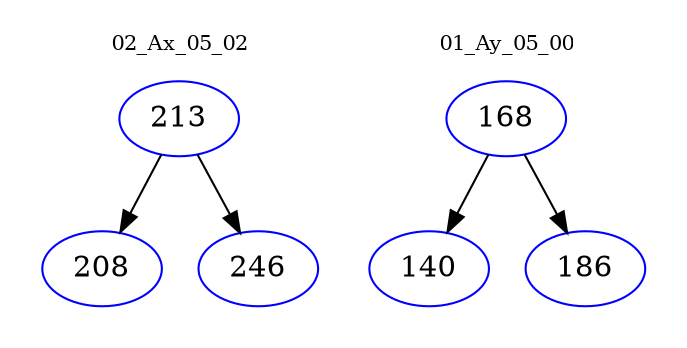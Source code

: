 digraph{
subgraph cluster_0 {
color = white
label = "02_Ax_05_02";
fontsize=10;
T0_213 [label="213", color="blue"]
T0_213 -> T0_208 [color="black"]
T0_208 [label="208", color="blue"]
T0_213 -> T0_246 [color="black"]
T0_246 [label="246", color="blue"]
}
subgraph cluster_1 {
color = white
label = "01_Ay_05_00";
fontsize=10;
T1_168 [label="168", color="blue"]
T1_168 -> T1_140 [color="black"]
T1_140 [label="140", color="blue"]
T1_168 -> T1_186 [color="black"]
T1_186 [label="186", color="blue"]
}
}
